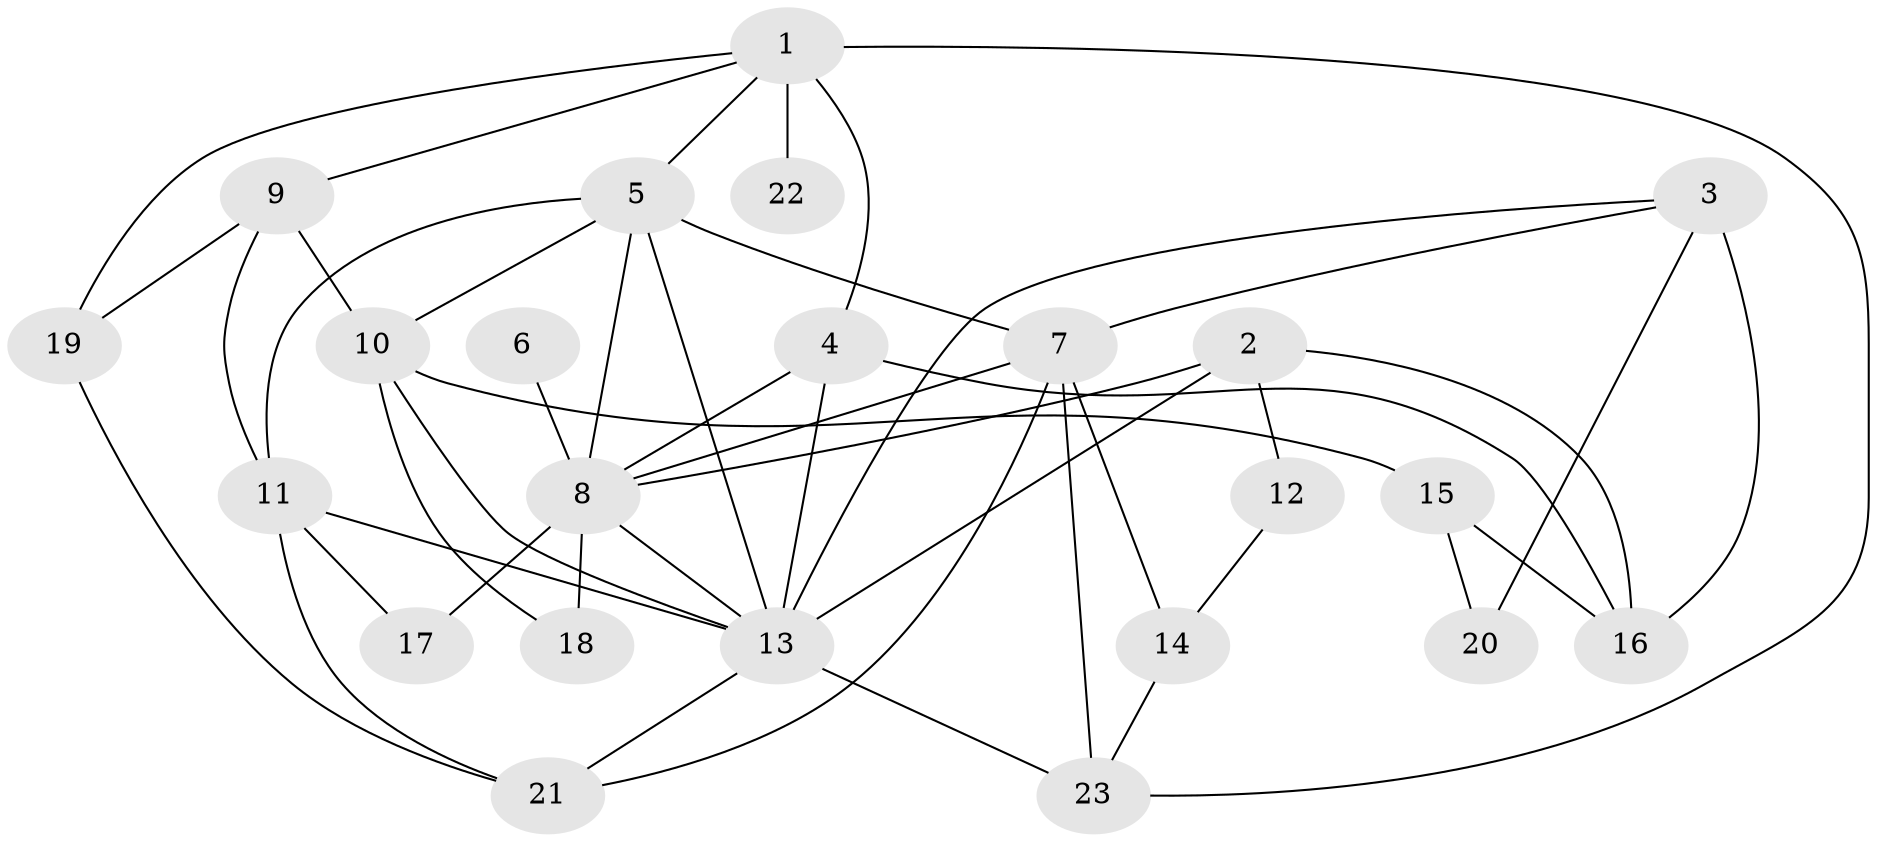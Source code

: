 // original degree distribution, {7: 0.039473684210526314, 5: 0.10526315789473684, 4: 0.11842105263157894, 2: 0.32894736842105265, 11: 0.013157894736842105, 3: 0.18421052631578946, 6: 0.02631578947368421, 1: 0.18421052631578946}
// Generated by graph-tools (version 1.1) at 2025/36/03/04/25 23:36:01]
// undirected, 23 vertices, 46 edges
graph export_dot {
  node [color=gray90,style=filled];
  1;
  2;
  3;
  4;
  5;
  6;
  7;
  8;
  9;
  10;
  11;
  12;
  13;
  14;
  15;
  16;
  17;
  18;
  19;
  20;
  21;
  22;
  23;
  1 -- 4 [weight=1.0];
  1 -- 5 [weight=1.0];
  1 -- 9 [weight=1.0];
  1 -- 19 [weight=2.0];
  1 -- 22 [weight=1.0];
  1 -- 23 [weight=3.0];
  2 -- 8 [weight=1.0];
  2 -- 12 [weight=1.0];
  2 -- 13 [weight=1.0];
  2 -- 16 [weight=1.0];
  3 -- 7 [weight=1.0];
  3 -- 13 [weight=1.0];
  3 -- 16 [weight=1.0];
  3 -- 20 [weight=2.0];
  4 -- 8 [weight=1.0];
  4 -- 13 [weight=1.0];
  4 -- 16 [weight=1.0];
  5 -- 7 [weight=1.0];
  5 -- 8 [weight=2.0];
  5 -- 10 [weight=1.0];
  5 -- 11 [weight=1.0];
  5 -- 13 [weight=1.0];
  6 -- 8 [weight=1.0];
  7 -- 8 [weight=1.0];
  7 -- 14 [weight=2.0];
  7 -- 21 [weight=1.0];
  7 -- 23 [weight=1.0];
  8 -- 13 [weight=1.0];
  8 -- 17 [weight=1.0];
  8 -- 18 [weight=1.0];
  9 -- 10 [weight=1.0];
  9 -- 11 [weight=1.0];
  9 -- 19 [weight=1.0];
  10 -- 13 [weight=1.0];
  10 -- 15 [weight=1.0];
  10 -- 18 [weight=1.0];
  11 -- 13 [weight=1.0];
  11 -- 17 [weight=1.0];
  11 -- 21 [weight=1.0];
  12 -- 14 [weight=1.0];
  13 -- 21 [weight=1.0];
  13 -- 23 [weight=3.0];
  14 -- 23 [weight=1.0];
  15 -- 16 [weight=1.0];
  15 -- 20 [weight=1.0];
  19 -- 21 [weight=1.0];
}
